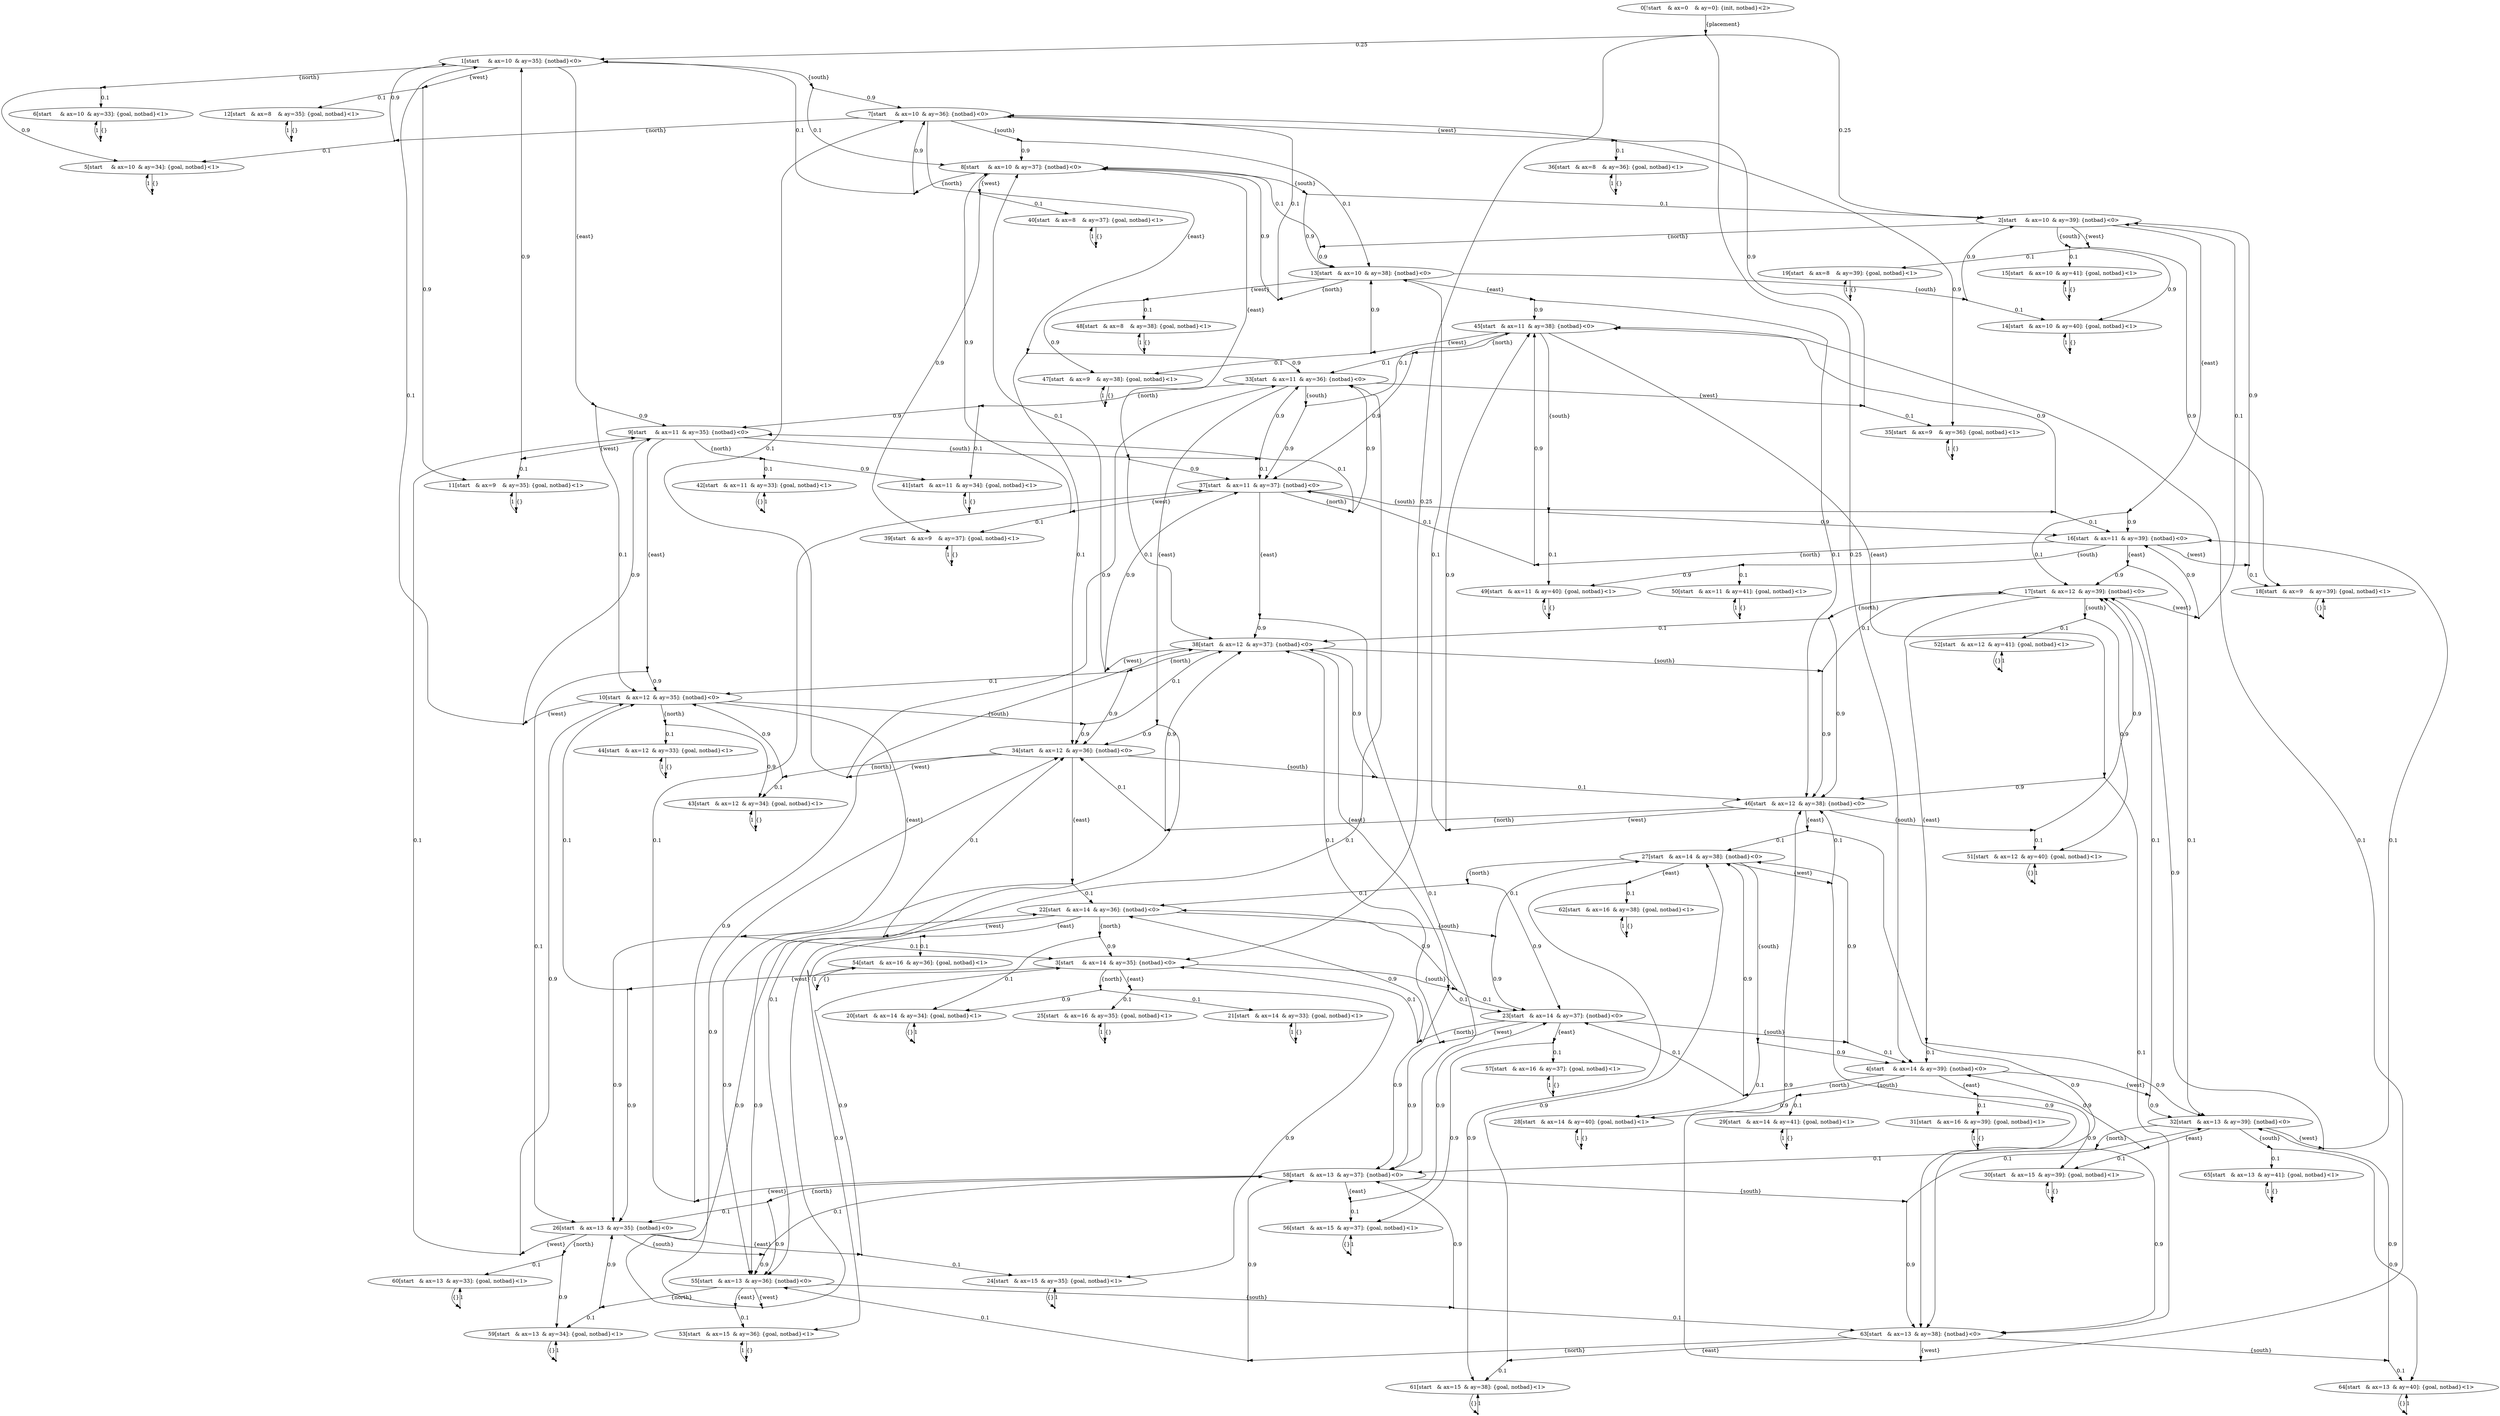 digraph model {
	0 [ label = "0[!start	& ax=0	& ay=0]: {init, notbad}<2>" ];
	1 [ label = "1[start	& ax=10	& ay=35]: {notbad}<0>" ];
	2 [ label = "2[start	& ax=10	& ay=39]: {notbad}<0>" ];
	3 [ label = "3[start	& ax=14	& ay=35]: {notbad}<0>" ];
	4 [ label = "4[start	& ax=14	& ay=39]: {notbad}<0>" ];
	5 [ label = "5[start	& ax=10	& ay=34]: {goal, notbad}<1>" ];
	6 [ label = "6[start	& ax=10	& ay=33]: {goal, notbad}<1>" ];
	7 [ label = "7[start	& ax=10	& ay=36]: {notbad}<0>" ];
	8 [ label = "8[start	& ax=10	& ay=37]: {notbad}<0>" ];
	9 [ label = "9[start	& ax=11	& ay=35]: {notbad}<0>" ];
	10 [ label = "10[start	& ax=12	& ay=35]: {notbad}<0>" ];
	11 [ label = "11[start	& ax=9	& ay=35]: {goal, notbad}<1>" ];
	12 [ label = "12[start	& ax=8	& ay=35]: {goal, notbad}<1>" ];
	13 [ label = "13[start	& ax=10	& ay=38]: {notbad}<0>" ];
	14 [ label = "14[start	& ax=10	& ay=40]: {goal, notbad}<1>" ];
	15 [ label = "15[start	& ax=10	& ay=41]: {goal, notbad}<1>" ];
	16 [ label = "16[start	& ax=11	& ay=39]: {notbad}<0>" ];
	17 [ label = "17[start	& ax=12	& ay=39]: {notbad}<0>" ];
	18 [ label = "18[start	& ax=9	& ay=39]: {goal, notbad}<1>" ];
	19 [ label = "19[start	& ax=8	& ay=39]: {goal, notbad}<1>" ];
	20 [ label = "20[start	& ax=14	& ay=34]: {goal, notbad}<1>" ];
	21 [ label = "21[start	& ax=14	& ay=33]: {goal, notbad}<1>" ];
	22 [ label = "22[start	& ax=14	& ay=36]: {notbad}<0>" ];
	23 [ label = "23[start	& ax=14	& ay=37]: {notbad}<0>" ];
	24 [ label = "24[start	& ax=15	& ay=35]: {goal, notbad}<1>" ];
	25 [ label = "25[start	& ax=16	& ay=35]: {goal, notbad}<1>" ];
	26 [ label = "26[start	& ax=13	& ay=35]: {notbad}<0>" ];
	27 [ label = "27[start	& ax=14	& ay=38]: {notbad}<0>" ];
	28 [ label = "28[start	& ax=14	& ay=40]: {goal, notbad}<1>" ];
	29 [ label = "29[start	& ax=14	& ay=41]: {goal, notbad}<1>" ];
	30 [ label = "30[start	& ax=15	& ay=39]: {goal, notbad}<1>" ];
	31 [ label = "31[start	& ax=16	& ay=39]: {goal, notbad}<1>" ];
	32 [ label = "32[start	& ax=13	& ay=39]: {notbad}<0>" ];
	33 [ label = "33[start	& ax=11	& ay=36]: {notbad}<0>" ];
	34 [ label = "34[start	& ax=12	& ay=36]: {notbad}<0>" ];
	35 [ label = "35[start	& ax=9	& ay=36]: {goal, notbad}<1>" ];
	36 [ label = "36[start	& ax=8	& ay=36]: {goal, notbad}<1>" ];
	37 [ label = "37[start	& ax=11	& ay=37]: {notbad}<0>" ];
	38 [ label = "38[start	& ax=12	& ay=37]: {notbad}<0>" ];
	39 [ label = "39[start	& ax=9	& ay=37]: {goal, notbad}<1>" ];
	40 [ label = "40[start	& ax=8	& ay=37]: {goal, notbad}<1>" ];
	41 [ label = "41[start	& ax=11	& ay=34]: {goal, notbad}<1>" ];
	42 [ label = "42[start	& ax=11	& ay=33]: {goal, notbad}<1>" ];
	43 [ label = "43[start	& ax=12	& ay=34]: {goal, notbad}<1>" ];
	44 [ label = "44[start	& ax=12	& ay=33]: {goal, notbad}<1>" ];
	45 [ label = "45[start	& ax=11	& ay=38]: {notbad}<0>" ];
	46 [ label = "46[start	& ax=12	& ay=38]: {notbad}<0>" ];
	47 [ label = "47[start	& ax=9	& ay=38]: {goal, notbad}<1>" ];
	48 [ label = "48[start	& ax=8	& ay=38]: {goal, notbad}<1>" ];
	49 [ label = "49[start	& ax=11	& ay=40]: {goal, notbad}<1>" ];
	50 [ label = "50[start	& ax=11	& ay=41]: {goal, notbad}<1>" ];
	51 [ label = "51[start	& ax=12	& ay=40]: {goal, notbad}<1>" ];
	52 [ label = "52[start	& ax=12	& ay=41]: {goal, notbad}<1>" ];
	53 [ label = "53[start	& ax=15	& ay=36]: {goal, notbad}<1>" ];
	54 [ label = "54[start	& ax=16	& ay=36]: {goal, notbad}<1>" ];
	55 [ label = "55[start	& ax=13	& ay=36]: {notbad}<0>" ];
	56 [ label = "56[start	& ax=15	& ay=37]: {goal, notbad}<1>" ];
	57 [ label = "57[start	& ax=16	& ay=37]: {goal, notbad}<1>" ];
	58 [ label = "58[start	& ax=13	& ay=37]: {notbad}<0>" ];
	59 [ label = "59[start	& ax=13	& ay=34]: {goal, notbad}<1>" ];
	60 [ label = "60[start	& ax=13	& ay=33]: {goal, notbad}<1>" ];
	61 [ label = "61[start	& ax=15	& ay=38]: {goal, notbad}<1>" ];
	62 [ label = "62[start	& ax=16	& ay=38]: {goal, notbad}<1>" ];
	63 [ label = "63[start	& ax=13	& ay=38]: {notbad}<0>" ];
	64 [ label = "64[start	& ax=13	& ay=40]: {goal, notbad}<1>" ];
	65 [ label = "65[start	& ax=13	& ay=41]: {goal, notbad}<1>" ];
	"0c0" [shape = "point"];
	0 -> "0c0" [ label = "{placement}"]
;
	"0c0" -> 1 [ label= "0.25" ];
	"0c0" -> 2 [ label= "0.25" ];
	"0c0" -> 3 [ label= "0.25" ];
	"0c0" -> 4 [ label= "0.25" ];
	"1c0" [shape = "point"];
	1 -> "1c0" [ label = "{north}"]
;
	"1c0" -> 5 [ label= "0.9" ];
	"1c0" -> 6 [ label= "0.1" ];
	"1c1" [shape = "point"];
	1 -> "1c1" [ label = "{south}"]
;
	"1c1" -> 7 [ label= "0.9" ];
	"1c1" -> 8 [ label= "0.1" ];
	"1c2" [shape = "point"];
	1 -> "1c2" [ label = "{east}"]
;
	"1c2" -> 9 [ label= "0.9" ];
	"1c2" -> 10 [ label= "0.1" ];
	"1c3" [shape = "point"];
	1 -> "1c3" [ label = "{west}"]
;
	"1c3" -> 11 [ label= "0.9" ];
	"1c3" -> 12 [ label= "0.1" ];
	"2c0" [shape = "point"];
	2 -> "2c0" [ label = "{north}"]
;
	"2c0" -> 8 [ label= "0.1" ];
	"2c0" -> 13 [ label= "0.9" ];
	"2c1" [shape = "point"];
	2 -> "2c1" [ label = "{south}"]
;
	"2c1" -> 14 [ label= "0.9" ];
	"2c1" -> 15 [ label= "0.1" ];
	"2c2" [shape = "point"];
	2 -> "2c2" [ label = "{east}"]
;
	"2c2" -> 16 [ label= "0.9" ];
	"2c2" -> 17 [ label= "0.1" ];
	"2c3" [shape = "point"];
	2 -> "2c3" [ label = "{west}"]
;
	"2c3" -> 18 [ label= "0.9" ];
	"2c3" -> 19 [ label= "0.1" ];
	"3c0" [shape = "point"];
	3 -> "3c0" [ label = "{north}"]
;
	"3c0" -> 20 [ label= "0.9" ];
	"3c0" -> 21 [ label= "0.1" ];
	"3c1" [shape = "point"];
	3 -> "3c1" [ label = "{south}"]
;
	"3c1" -> 22 [ label= "0.9" ];
	"3c1" -> 23 [ label= "0.1" ];
	"3c2" [shape = "point"];
	3 -> "3c2" [ label = "{east}"]
;
	"3c2" -> 24 [ label= "0.9" ];
	"3c2" -> 25 [ label= "0.1" ];
	"3c3" [shape = "point"];
	3 -> "3c3" [ label = "{west}"]
;
	"3c3" -> 10 [ label= "0.1" ];
	"3c3" -> 26 [ label= "0.9" ];
	"4c0" [shape = "point"];
	4 -> "4c0" [ label = "{north}"]
;
	"4c0" -> 23 [ label= "0.1" ];
	"4c0" -> 27 [ label= "0.9" ];
	"4c1" [shape = "point"];
	4 -> "4c1" [ label = "{south}"]
;
	"4c1" -> 28 [ label= "0.9" ];
	"4c1" -> 29 [ label= "0.1" ];
	"4c2" [shape = "point"];
	4 -> "4c2" [ label = "{east}"]
;
	"4c2" -> 30 [ label= "0.9" ];
	"4c2" -> 31 [ label= "0.1" ];
	"4c3" [shape = "point"];
	4 -> "4c3" [ label = "{west}"]
;
	"4c3" -> 17 [ label= "0.1" ];
	"4c3" -> 32 [ label= "0.9" ];
	"5c0" [shape = "point"];
	5 -> "5c0" [ label = "{}"]
;
	"5c0" -> 5 [ label= "1" ];
	"6c0" [shape = "point"];
	6 -> "6c0" [ label = "{}"]
;
	"6c0" -> 6 [ label= "1" ];
	"7c0" [shape = "point"];
	7 -> "7c0" [ label = "{north}"]
;
	"7c0" -> 1 [ label= "0.9" ];
	"7c0" -> 5 [ label= "0.1" ];
	"7c1" [shape = "point"];
	7 -> "7c1" [ label = "{south}"]
;
	"7c1" -> 8 [ label= "0.9" ];
	"7c1" -> 13 [ label= "0.1" ];
	"7c2" [shape = "point"];
	7 -> "7c2" [ label = "{east}"]
;
	"7c2" -> 33 [ label= "0.9" ];
	"7c2" -> 34 [ label= "0.1" ];
	"7c3" [shape = "point"];
	7 -> "7c3" [ label = "{west}"]
;
	"7c3" -> 35 [ label= "0.9" ];
	"7c3" -> 36 [ label= "0.1" ];
	"8c0" [shape = "point"];
	8 -> "8c0" [ label = "{north}"]
;
	"8c0" -> 1 [ label= "0.1" ];
	"8c0" -> 7 [ label= "0.9" ];
	"8c1" [shape = "point"];
	8 -> "8c1" [ label = "{south}"]
;
	"8c1" -> 2 [ label= "0.1" ];
	"8c1" -> 13 [ label= "0.9" ];
	"8c2" [shape = "point"];
	8 -> "8c2" [ label = "{east}"]
;
	"8c2" -> 37 [ label= "0.9" ];
	"8c2" -> 38 [ label= "0.1" ];
	"8c3" [shape = "point"];
	8 -> "8c3" [ label = "{west}"]
;
	"8c3" -> 39 [ label= "0.9" ];
	"8c3" -> 40 [ label= "0.1" ];
	"9c0" [shape = "point"];
	9 -> "9c0" [ label = "{north}"]
;
	"9c0" -> 41 [ label= "0.9" ];
	"9c0" -> 42 [ label= "0.1" ];
	"9c1" [shape = "point"];
	9 -> "9c1" [ label = "{south}"]
;
	"9c1" -> 33 [ label= "0.9" ];
	"9c1" -> 37 [ label= "0.1" ];
	"9c2" [shape = "point"];
	9 -> "9c2" [ label = "{east}"]
;
	"9c2" -> 10 [ label= "0.9" ];
	"9c2" -> 26 [ label= "0.1" ];
	"9c3" [shape = "point"];
	9 -> "9c3" [ label = "{west}"]
;
	"9c3" -> 1 [ label= "0.9" ];
	"9c3" -> 11 [ label= "0.1" ];
	"10c0" [shape = "point"];
	10 -> "10c0" [ label = "{north}"]
;
	"10c0" -> 43 [ label= "0.9" ];
	"10c0" -> 44 [ label= "0.1" ];
	"10c1" [shape = "point"];
	10 -> "10c1" [ label = "{south}"]
;
	"10c1" -> 34 [ label= "0.9" ];
	"10c1" -> 38 [ label= "0.1" ];
	"10c2" [shape = "point"];
	10 -> "10c2" [ label = "{east}"]
;
	"10c2" -> 3 [ label= "0.1" ];
	"10c2" -> 26 [ label= "0.9" ];
	"10c3" [shape = "point"];
	10 -> "10c3" [ label = "{west}"]
;
	"10c3" -> 1 [ label= "0.1" ];
	"10c3" -> 9 [ label= "0.9" ];
	"11c0" [shape = "point"];
	11 -> "11c0" [ label = "{}"]
;
	"11c0" -> 11 [ label= "1" ];
	"12c0" [shape = "point"];
	12 -> "12c0" [ label = "{}"]
;
	"12c0" -> 12 [ label= "1" ];
	"13c0" [shape = "point"];
	13 -> "13c0" [ label = "{north}"]
;
	"13c0" -> 7 [ label= "0.1" ];
	"13c0" -> 8 [ label= "0.9" ];
	"13c1" [shape = "point"];
	13 -> "13c1" [ label = "{south}"]
;
	"13c1" -> 2 [ label= "0.9" ];
	"13c1" -> 14 [ label= "0.1" ];
	"13c2" [shape = "point"];
	13 -> "13c2" [ label = "{east}"]
;
	"13c2" -> 45 [ label= "0.9" ];
	"13c2" -> 46 [ label= "0.1" ];
	"13c3" [shape = "point"];
	13 -> "13c3" [ label = "{west}"]
;
	"13c3" -> 47 [ label= "0.9" ];
	"13c3" -> 48 [ label= "0.1" ];
	"14c0" [shape = "point"];
	14 -> "14c0" [ label = "{}"]
;
	"14c0" -> 14 [ label= "1" ];
	"15c0" [shape = "point"];
	15 -> "15c0" [ label = "{}"]
;
	"15c0" -> 15 [ label= "1" ];
	"16c0" [shape = "point"];
	16 -> "16c0" [ label = "{north}"]
;
	"16c0" -> 37 [ label= "0.1" ];
	"16c0" -> 45 [ label= "0.9" ];
	"16c1" [shape = "point"];
	16 -> "16c1" [ label = "{south}"]
;
	"16c1" -> 49 [ label= "0.9" ];
	"16c1" -> 50 [ label= "0.1" ];
	"16c2" [shape = "point"];
	16 -> "16c2" [ label = "{east}"]
;
	"16c2" -> 17 [ label= "0.9" ];
	"16c2" -> 32 [ label= "0.1" ];
	"16c3" [shape = "point"];
	16 -> "16c3" [ label = "{west}"]
;
	"16c3" -> 2 [ label= "0.9" ];
	"16c3" -> 18 [ label= "0.1" ];
	"17c0" [shape = "point"];
	17 -> "17c0" [ label = "{north}"]
;
	"17c0" -> 38 [ label= "0.1" ];
	"17c0" -> 46 [ label= "0.9" ];
	"17c1" [shape = "point"];
	17 -> "17c1" [ label = "{south}"]
;
	"17c1" -> 51 [ label= "0.9" ];
	"17c1" -> 52 [ label= "0.1" ];
	"17c2" [shape = "point"];
	17 -> "17c2" [ label = "{east}"]
;
	"17c2" -> 4 [ label= "0.1" ];
	"17c2" -> 32 [ label= "0.9" ];
	"17c3" [shape = "point"];
	17 -> "17c3" [ label = "{west}"]
;
	"17c3" -> 2 [ label= "0.1" ];
	"17c3" -> 16 [ label= "0.9" ];
	"18c0" [shape = "point"];
	18 -> "18c0" [ label = "{}"]
;
	"18c0" -> 18 [ label= "1" ];
	"19c0" [shape = "point"];
	19 -> "19c0" [ label = "{}"]
;
	"19c0" -> 19 [ label= "1" ];
	"20c0" [shape = "point"];
	20 -> "20c0" [ label = "{}"]
;
	"20c0" -> 20 [ label= "1" ];
	"21c0" [shape = "point"];
	21 -> "21c0" [ label = "{}"]
;
	"21c0" -> 21 [ label= "1" ];
	"22c0" [shape = "point"];
	22 -> "22c0" [ label = "{north}"]
;
	"22c0" -> 3 [ label= "0.9" ];
	"22c0" -> 20 [ label= "0.1" ];
	"22c1" [shape = "point"];
	22 -> "22c1" [ label = "{south}"]
;
	"22c1" -> 23 [ label= "0.9" ];
	"22c1" -> 27 [ label= "0.1" ];
	"22c2" [shape = "point"];
	22 -> "22c2" [ label = "{east}"]
;
	"22c2" -> 53 [ label= "0.9" ];
	"22c2" -> 54 [ label= "0.1" ];
	"22c3" [shape = "point"];
	22 -> "22c3" [ label = "{west}"]
;
	"22c3" -> 34 [ label= "0.1" ];
	"22c3" -> 55 [ label= "0.9" ];
	"23c0" [shape = "point"];
	23 -> "23c0" [ label = "{north}"]
;
	"23c0" -> 3 [ label= "0.1" ];
	"23c0" -> 22 [ label= "0.9" ];
	"23c1" [shape = "point"];
	23 -> "23c1" [ label = "{south}"]
;
	"23c1" -> 4 [ label= "0.1" ];
	"23c1" -> 27 [ label= "0.9" ];
	"23c2" [shape = "point"];
	23 -> "23c2" [ label = "{east}"]
;
	"23c2" -> 56 [ label= "0.9" ];
	"23c2" -> 57 [ label= "0.1" ];
	"23c3" [shape = "point"];
	23 -> "23c3" [ label = "{west}"]
;
	"23c3" -> 38 [ label= "0.1" ];
	"23c3" -> 58 [ label= "0.9" ];
	"24c0" [shape = "point"];
	24 -> "24c0" [ label = "{}"]
;
	"24c0" -> 24 [ label= "1" ];
	"25c0" [shape = "point"];
	25 -> "25c0" [ label = "{}"]
;
	"25c0" -> 25 [ label= "1" ];
	"26c0" [shape = "point"];
	26 -> "26c0" [ label = "{north}"]
;
	"26c0" -> 59 [ label= "0.9" ];
	"26c0" -> 60 [ label= "0.1" ];
	"26c1" [shape = "point"];
	26 -> "26c1" [ label = "{south}"]
;
	"26c1" -> 55 [ label= "0.9" ];
	"26c1" -> 58 [ label= "0.1" ];
	"26c2" [shape = "point"];
	26 -> "26c2" [ label = "{east}"]
;
	"26c2" -> 3 [ label= "0.9" ];
	"26c2" -> 24 [ label= "0.1" ];
	"26c3" [shape = "point"];
	26 -> "26c3" [ label = "{west}"]
;
	"26c3" -> 9 [ label= "0.1" ];
	"26c3" -> 10 [ label= "0.9" ];
	"27c0" [shape = "point"];
	27 -> "27c0" [ label = "{north}"]
;
	"27c0" -> 22 [ label= "0.1" ];
	"27c0" -> 23 [ label= "0.9" ];
	"27c1" [shape = "point"];
	27 -> "27c1" [ label = "{south}"]
;
	"27c1" -> 4 [ label= "0.9" ];
	"27c1" -> 28 [ label= "0.1" ];
	"27c2" [shape = "point"];
	27 -> "27c2" [ label = "{east}"]
;
	"27c2" -> 61 [ label= "0.9" ];
	"27c2" -> 62 [ label= "0.1" ];
	"27c3" [shape = "point"];
	27 -> "27c3" [ label = "{west}"]
;
	"27c3" -> 46 [ label= "0.1" ];
	"27c3" -> 63 [ label= "0.9" ];
	"28c0" [shape = "point"];
	28 -> "28c0" [ label = "{}"]
;
	"28c0" -> 28 [ label= "1" ];
	"29c0" [shape = "point"];
	29 -> "29c0" [ label = "{}"]
;
	"29c0" -> 29 [ label= "1" ];
	"30c0" [shape = "point"];
	30 -> "30c0" [ label = "{}"]
;
	"30c0" -> 30 [ label= "1" ];
	"31c0" [shape = "point"];
	31 -> "31c0" [ label = "{}"]
;
	"31c0" -> 31 [ label= "1" ];
	"32c0" [shape = "point"];
	32 -> "32c0" [ label = "{north}"]
;
	"32c0" -> 58 [ label= "0.1" ];
	"32c0" -> 63 [ label= "0.9" ];
	"32c1" [shape = "point"];
	32 -> "32c1" [ label = "{south}"]
;
	"32c1" -> 64 [ label= "0.9" ];
	"32c1" -> 65 [ label= "0.1" ];
	"32c2" [shape = "point"];
	32 -> "32c2" [ label = "{east}"]
;
	"32c2" -> 4 [ label= "0.9" ];
	"32c2" -> 30 [ label= "0.1" ];
	"32c3" [shape = "point"];
	32 -> "32c3" [ label = "{west}"]
;
	"32c3" -> 16 [ label= "0.1" ];
	"32c3" -> 17 [ label= "0.9" ];
	"33c0" [shape = "point"];
	33 -> "33c0" [ label = "{north}"]
;
	"33c0" -> 9 [ label= "0.9" ];
	"33c0" -> 41 [ label= "0.1" ];
	"33c1" [shape = "point"];
	33 -> "33c1" [ label = "{south}"]
;
	"33c1" -> 37 [ label= "0.9" ];
	"33c1" -> 45 [ label= "0.1" ];
	"33c2" [shape = "point"];
	33 -> "33c2" [ label = "{east}"]
;
	"33c2" -> 34 [ label= "0.9" ];
	"33c2" -> 55 [ label= "0.1" ];
	"33c3" [shape = "point"];
	33 -> "33c3" [ label = "{west}"]
;
	"33c3" -> 7 [ label= "0.9" ];
	"33c3" -> 35 [ label= "0.1" ];
	"34c0" [shape = "point"];
	34 -> "34c0" [ label = "{north}"]
;
	"34c0" -> 10 [ label= "0.9" ];
	"34c0" -> 43 [ label= "0.1" ];
	"34c1" [shape = "point"];
	34 -> "34c1" [ label = "{south}"]
;
	"34c1" -> 38 [ label= "0.9" ];
	"34c1" -> 46 [ label= "0.1" ];
	"34c2" [shape = "point"];
	34 -> "34c2" [ label = "{east}"]
;
	"34c2" -> 22 [ label= "0.1" ];
	"34c2" -> 55 [ label= "0.9" ];
	"34c3" [shape = "point"];
	34 -> "34c3" [ label = "{west}"]
;
	"34c3" -> 7 [ label= "0.1" ];
	"34c3" -> 33 [ label= "0.9" ];
	"35c0" [shape = "point"];
	35 -> "35c0" [ label = "{}"]
;
	"35c0" -> 35 [ label= "1" ];
	"36c0" [shape = "point"];
	36 -> "36c0" [ label = "{}"]
;
	"36c0" -> 36 [ label= "1" ];
	"37c0" [shape = "point"];
	37 -> "37c0" [ label = "{north}"]
;
	"37c0" -> 9 [ label= "0.1" ];
	"37c0" -> 33 [ label= "0.9" ];
	"37c1" [shape = "point"];
	37 -> "37c1" [ label = "{south}"]
;
	"37c1" -> 16 [ label= "0.1" ];
	"37c1" -> 45 [ label= "0.9" ];
	"37c2" [shape = "point"];
	37 -> "37c2" [ label = "{east}"]
;
	"37c2" -> 38 [ label= "0.9" ];
	"37c2" -> 58 [ label= "0.1" ];
	"37c3" [shape = "point"];
	37 -> "37c3" [ label = "{west}"]
;
	"37c3" -> 8 [ label= "0.9" ];
	"37c3" -> 39 [ label= "0.1" ];
	"38c0" [shape = "point"];
	38 -> "38c0" [ label = "{north}"]
;
	"38c0" -> 10 [ label= "0.1" ];
	"38c0" -> 34 [ label= "0.9" ];
	"38c1" [shape = "point"];
	38 -> "38c1" [ label = "{south}"]
;
	"38c1" -> 17 [ label= "0.1" ];
	"38c1" -> 46 [ label= "0.9" ];
	"38c2" [shape = "point"];
	38 -> "38c2" [ label = "{east}"]
;
	"38c2" -> 23 [ label= "0.1" ];
	"38c2" -> 58 [ label= "0.9" ];
	"38c3" [shape = "point"];
	38 -> "38c3" [ label = "{west}"]
;
	"38c3" -> 8 [ label= "0.1" ];
	"38c3" -> 37 [ label= "0.9" ];
	"39c0" [shape = "point"];
	39 -> "39c0" [ label = "{}"]
;
	"39c0" -> 39 [ label= "1" ];
	"40c0" [shape = "point"];
	40 -> "40c0" [ label = "{}"]
;
	"40c0" -> 40 [ label= "1" ];
	"41c0" [shape = "point"];
	41 -> "41c0" [ label = "{}"]
;
	"41c0" -> 41 [ label= "1" ];
	"42c0" [shape = "point"];
	42 -> "42c0" [ label = "{}"]
;
	"42c0" -> 42 [ label= "1" ];
	"43c0" [shape = "point"];
	43 -> "43c0" [ label = "{}"]
;
	"43c0" -> 43 [ label= "1" ];
	"44c0" [shape = "point"];
	44 -> "44c0" [ label = "{}"]
;
	"44c0" -> 44 [ label= "1" ];
	"45c0" [shape = "point"];
	45 -> "45c0" [ label = "{north}"]
;
	"45c0" -> 33 [ label= "0.1" ];
	"45c0" -> 37 [ label= "0.9" ];
	"45c1" [shape = "point"];
	45 -> "45c1" [ label = "{south}"]
;
	"45c1" -> 16 [ label= "0.9" ];
	"45c1" -> 49 [ label= "0.1" ];
	"45c2" [shape = "point"];
	45 -> "45c2" [ label = "{east}"]
;
	"45c2" -> 46 [ label= "0.9" ];
	"45c2" -> 63 [ label= "0.1" ];
	"45c3" [shape = "point"];
	45 -> "45c3" [ label = "{west}"]
;
	"45c3" -> 13 [ label= "0.9" ];
	"45c3" -> 47 [ label= "0.1" ];
	"46c0" [shape = "point"];
	46 -> "46c0" [ label = "{north}"]
;
	"46c0" -> 34 [ label= "0.1" ];
	"46c0" -> 38 [ label= "0.9" ];
	"46c1" [shape = "point"];
	46 -> "46c1" [ label = "{south}"]
;
	"46c1" -> 17 [ label= "0.9" ];
	"46c1" -> 51 [ label= "0.1" ];
	"46c2" [shape = "point"];
	46 -> "46c2" [ label = "{east}"]
;
	"46c2" -> 27 [ label= "0.1" ];
	"46c2" -> 63 [ label= "0.9" ];
	"46c3" [shape = "point"];
	46 -> "46c3" [ label = "{west}"]
;
	"46c3" -> 13 [ label= "0.1" ];
	"46c3" -> 45 [ label= "0.9" ];
	"47c0" [shape = "point"];
	47 -> "47c0" [ label = "{}"]
;
	"47c0" -> 47 [ label= "1" ];
	"48c0" [shape = "point"];
	48 -> "48c0" [ label = "{}"]
;
	"48c0" -> 48 [ label= "1" ];
	"49c0" [shape = "point"];
	49 -> "49c0" [ label = "{}"]
;
	"49c0" -> 49 [ label= "1" ];
	"50c0" [shape = "point"];
	50 -> "50c0" [ label = "{}"]
;
	"50c0" -> 50 [ label= "1" ];
	"51c0" [shape = "point"];
	51 -> "51c0" [ label = "{}"]
;
	"51c0" -> 51 [ label= "1" ];
	"52c0" [shape = "point"];
	52 -> "52c0" [ label = "{}"]
;
	"52c0" -> 52 [ label= "1" ];
	"53c0" [shape = "point"];
	53 -> "53c0" [ label = "{}"]
;
	"53c0" -> 53 [ label= "1" ];
	"54c0" [shape = "point"];
	54 -> "54c0" [ label = "{}"]
;
	"54c0" -> 54 [ label= "1" ];
	"55c0" [shape = "point"];
	55 -> "55c0" [ label = "{north}"]
;
	"55c0" -> 26 [ label= "0.9" ];
	"55c0" -> 59 [ label= "0.1" ];
	"55c1" [shape = "point"];
	55 -> "55c1" [ label = "{south}"]
;
	"55c1" -> 58 [ label= "0.9" ];
	"55c1" -> 63 [ label= "0.1" ];
	"55c2" [shape = "point"];
	55 -> "55c2" [ label = "{east}"]
;
	"55c2" -> 22 [ label= "0.9" ];
	"55c2" -> 53 [ label= "0.1" ];
	"55c3" [shape = "point"];
	55 -> "55c3" [ label = "{west}"]
;
	"55c3" -> 33 [ label= "0.1" ];
	"55c3" -> 34 [ label= "0.9" ];
	"56c0" [shape = "point"];
	56 -> "56c0" [ label = "{}"]
;
	"56c0" -> 56 [ label= "1" ];
	"57c0" [shape = "point"];
	57 -> "57c0" [ label = "{}"]
;
	"57c0" -> 57 [ label= "1" ];
	"58c0" [shape = "point"];
	58 -> "58c0" [ label = "{north}"]
;
	"58c0" -> 26 [ label= "0.1" ];
	"58c0" -> 55 [ label= "0.9" ];
	"58c1" [shape = "point"];
	58 -> "58c1" [ label = "{south}"]
;
	"58c1" -> 32 [ label= "0.1" ];
	"58c1" -> 63 [ label= "0.9" ];
	"58c2" [shape = "point"];
	58 -> "58c2" [ label = "{east}"]
;
	"58c2" -> 23 [ label= "0.9" ];
	"58c2" -> 56 [ label= "0.1" ];
	"58c3" [shape = "point"];
	58 -> "58c3" [ label = "{west}"]
;
	"58c3" -> 37 [ label= "0.1" ];
	"58c3" -> 38 [ label= "0.9" ];
	"59c0" [shape = "point"];
	59 -> "59c0" [ label = "{}"]
;
	"59c0" -> 59 [ label= "1" ];
	"60c0" [shape = "point"];
	60 -> "60c0" [ label = "{}"]
;
	"60c0" -> 60 [ label= "1" ];
	"61c0" [shape = "point"];
	61 -> "61c0" [ label = "{}"]
;
	"61c0" -> 61 [ label= "1" ];
	"62c0" [shape = "point"];
	62 -> "62c0" [ label = "{}"]
;
	"62c0" -> 62 [ label= "1" ];
	"63c0" [shape = "point"];
	63 -> "63c0" [ label = "{north}"]
;
	"63c0" -> 55 [ label= "0.1" ];
	"63c0" -> 58 [ label= "0.9" ];
	"63c1" [shape = "point"];
	63 -> "63c1" [ label = "{south}"]
;
	"63c1" -> 32 [ label= "0.9" ];
	"63c1" -> 64 [ label= "0.1" ];
	"63c2" [shape = "point"];
	63 -> "63c2" [ label = "{east}"]
;
	"63c2" -> 27 [ label= "0.9" ];
	"63c2" -> 61 [ label= "0.1" ];
	"63c3" [shape = "point"];
	63 -> "63c3" [ label = "{west}"]
;
	"63c3" -> 45 [ label= "0.1" ];
	"63c3" -> 46 [ label= "0.9" ];
	"64c0" [shape = "point"];
	64 -> "64c0" [ label = "{}"]
;
	"64c0" -> 64 [ label= "1" ];
	"65c0" [shape = "point"];
	65 -> "65c0" [ label = "{}"]
;
	"65c0" -> 65 [ label= "1" ];
}
